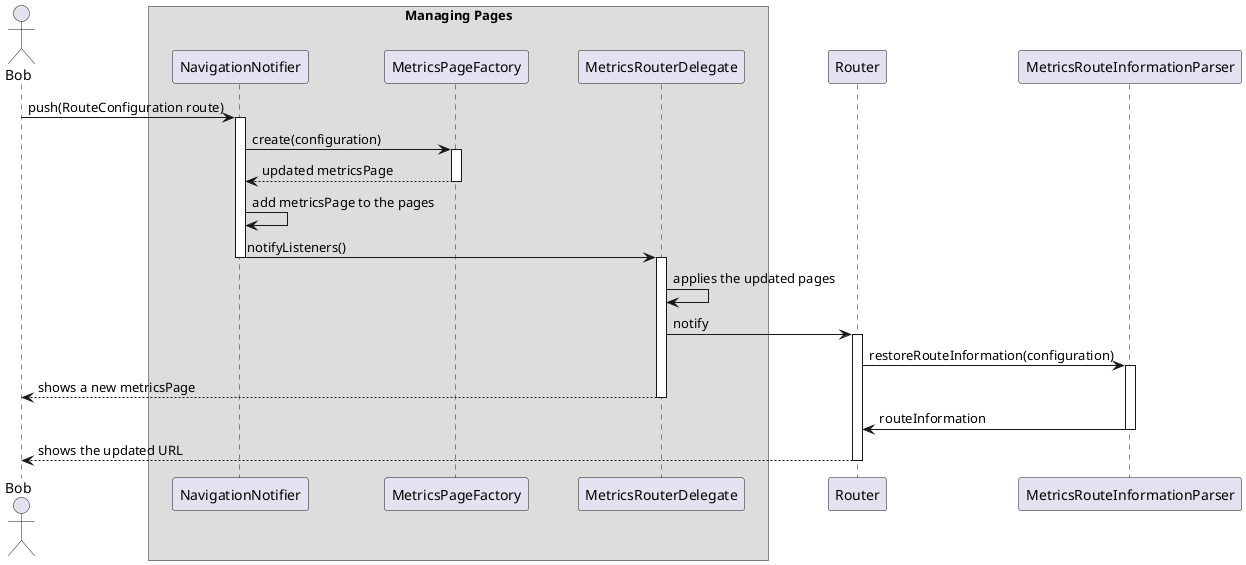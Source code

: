 @startuml internal_navigation_sequence_diagram
skinparam ParticipantPadding 20
skinparam BoxPadding 10

actor Bob



box Managing Pages
participant NavigationNotifier
participant MetricsPageFactory
participant MetricsRouterDelegate
endbox

participant Router

participant MetricsRouteInformationParser

Bob -> NavigationNotifier : push(RouteConfiguration route)
activate NavigationNotifier

NavigationNotifier -> MetricsPageFactory : create(configuration)
activate MetricsPageFactory

return updated metricsPage

NavigationNotifier -> NavigationNotifier : add metricsPage to the pages

NavigationNotifier -> MetricsRouterDelegate : notifyListeners()
deactivate NavigationNotifier
activate MetricsRouterDelegate

MetricsRouterDelegate -> MetricsRouterDelegate: applies the updated pages

MetricsRouterDelegate -> Router: notify
activate Router

Router -> MetricsRouteInformationParser : restoreRouteInformation(configuration)
activate MetricsRouteInformationParser

MetricsRouterDelegate --> Bob : shows a new metricsPage
deactivate MetricsRouterDelegate

MetricsRouteInformationParser -> Router : routeInformation
deactivate MetricsRouteInformationParser

Router -->  Bob : shows the updated URL
deactivate Router

@enduml
